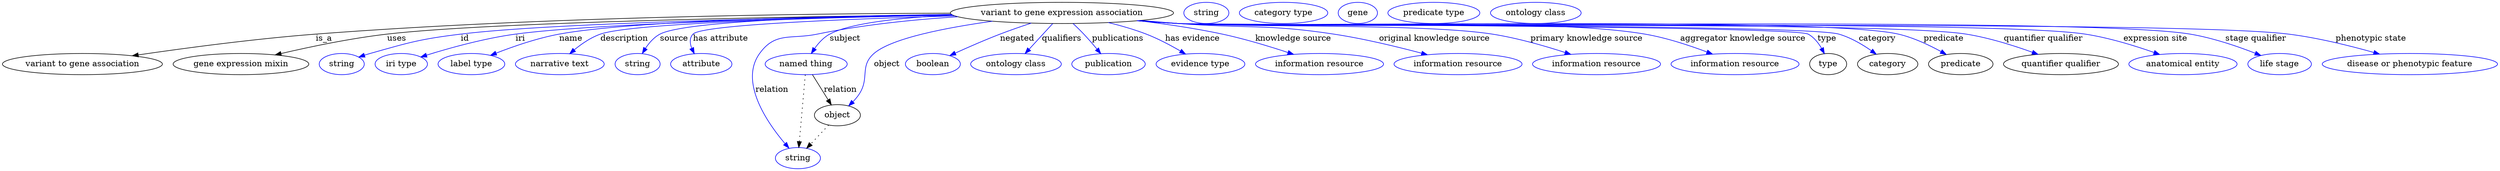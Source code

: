 digraph {
	graph [bb="0,0,3438,283"];
	node [label="\N"];
	"variant to gene expression association"	[height=0.5,
		label="variant to gene expression association",
		pos="1474.6,265",
		width=4.026];
	"variant to gene association"	[height=0.5,
		pos="104.64,178",
		width=2.9067];
	"variant to gene expression association" -> "variant to gene association"	[label=is_a,
		lp="436.64,221.5",
		pos="e,171.67,191.87 1329.6,264.7 1126.9,264.42 747.43,259.32 425.64,229 341.82,221.1 246.62,205.42 181.8,193.71"];
	"gene expression mixin"	[height=0.5,
		pos="318.64,178",
		width=2.5276];
	"variant to gene expression association" -> "gene expression mixin"	[label=uses,
		lp="538.64,221.5",
		pos="e,366.46,193.37 1331.2,262.2 1105.4,258.77 677.57,249.72 526.64,229 475.03,221.92 417.54,207.59 376.1,196.08"];
	id	[color=blue,
		height=0.5,
		label=string,
		pos="458.64,178",
		width=0.84854];
	"variant to gene expression association" -> id	[color=blue,
		label=id,
		lp="634.14,221.5",
		pos="e,482.1,189.68 1332,261.67 1127.2,257.72 760.01,248.18 628.64,229 569.66,220.39 555.13,215.05 498.64,196 496.26,195.2 493.83,194.32 \
491.39,193.39",
		style=solid];
	iri	[color=blue,
		height=0.5,
		label="iri type",
		pos="543.64,178",
		width=1.011];
	"variant to gene expression association" -> iri	[color=blue,
		label=iri,
		lp="713.14,221.5",
		pos="e,571.06,189.96 1332.5,261.42 1144.4,257.32 823,247.81 706.64,229 662.28,221.83 613.22,205.58 580.63,193.55",
		style=solid];
	name	[color=blue,
		height=0.5,
		label="label type",
		pos="643.64,178",
		width=1.2638];
	"variant to gene expression association" -> name	[color=blue,
		label=name,
		lp="784.14,221.5",
		pos="e,670.61,192.83 1330.9,262.46 1156.2,259.61 871.97,251.57 768.64,229 737.6,222.22 704.27,208.54 679.84,197.2",
		style=solid];
	description	[color=blue,
		height=0.5,
		label="narrative text",
		pos="764.64,178",
		width=1.6068];
	"variant to gene expression association" -> description	[color=blue,
		label=description,
		lp="858.14,221.5",
		pos="e,779.72,195.49 1333.2,260.9 1157.1,256.33 873.49,246.39 827.64,229 812.62,223.3 798.37,212.63 787.24,202.6",
		style=solid];
	source	[color=blue,
		height=0.5,
		label=string,
		pos="870.64,178",
		width=0.84854];
	"variant to gene expression association" -> source	[color=blue,
		label=source,
		lp="926.64,221.5",
		pos="e,878.42,195.57 1332.6,261.34 1177.1,257.47 945.07,248.49 908.64,229 898.3,223.46 889.93,213.75 883.72,204.34",
		style=solid];
	"has attribute"	[color=blue,
		height=0.5,
		label=attribute,
		pos="959.64,178",
		width=1.1193];
	"variant to gene expression association" -> "has attribute"	[color=blue,
		label="has attribute",
		lp="987.14,221.5",
		pos="e,951.57,195.93 1329.6,264.19 1184.4,262.84 978.95,256.07 953.64,229 947.87,222.83 947.31,214.18 948.85,205.82",
		style=solid];
	subject	[color=blue,
		height=0.5,
		label="named thing",
		pos="1110.6,178",
		width=1.5346];
	"variant to gene expression association" -> subject	[color=blue,
		label=subject,
		lp="1168.1,221.5",
		pos="e,1118.8,195.87 1335.4,259.93 1261.9,255.66 1180.4,246.91 1148.6,229 1138.6,223.31 1130.3,213.75 1124.1,204.51",
		style=solid];
	relation	[color=blue,
		height=0.5,
		label=string,
		pos="1097.6,18",
		width=0.84854];
	"variant to gene expression association" -> relation	[color=blue,
		label=relation,
		lp="1058.6,134.5",
		pos="e,1085.1,34.552 1330.7,262.69 1219,257.99 1078.1,242.64 1046.6,196 1014.1,147.87 1053.4,78.952 1079,42.961",
		style=solid];
	negated	[color=blue,
		height=0.5,
		label=boolean,
		pos="1291.6,178",
		width=1.0652];
	"variant to gene expression association" -> negated	[color=blue,
		label=negated,
		lp="1413.1,221.5",
		pos="e,1316.5,191.99 1434.3,247.61 1420.7,241.9 1405.4,235.34 1391.6,229 1369.4,218.75 1344.7,206.44 1325.5,196.6",
		style=solid];
	qualifiers	[color=blue,
		height=0.5,
		label="ontology class",
		pos="1409.6,178",
		width=1.7151];
	"variant to gene expression association" -> qualifiers	[color=blue,
		label=qualifiers,
		lp="1472.1,221.5",
		pos="e,1422.6,195.89 1461.5,246.8 1452.1,234.51 1439.3,217.77 1428.8,204.01",
		style=solid];
	publications	[color=blue,
		height=0.5,
		label=publication,
		pos="1539.6,178",
		width=1.3902];
	"variant to gene expression association" -> publications	[color=blue,
		label=publications,
		lp="1546.1,221.5",
		pos="e,1527,195.69 1487.8,246.93 1492.2,241.23 1497.2,234.85 1501.6,229 1507.9,220.78 1514.8,211.77 1520.9,203.7",
		style=solid];
	"has evidence"	[color=blue,
		height=0.5,
		label="evidence type",
		pos="1667.6,178",
		width=1.661];
	"variant to gene expression association" -> "has evidence"	[color=blue,
		label="has evidence",
		lp="1647.6,221.5",
		pos="e,1644.5,194.71 1531.6,248.39 1548.6,243.01 1567.2,236.44 1583.6,229 1601.6,220.89 1620.6,209.84 1635.9,200.19",
		style=solid];
	"knowledge source"	[color=blue,
		height=0.5,
		label="information resource",
		pos="1830.6,178",
		width=2.3651];
	"variant to gene expression association" -> "knowledge source"	[color=blue,
		label="knowledge source",
		lp="1785.1,221.5",
		pos="e,1792.7,194.18 1571.4,251.58 1607.8,245.98 1649.4,238.47 1686.6,229 1719.4,220.66 1755.4,208.17 1783.2,197.76",
		style=solid];
	"original knowledge source"	[color=blue,
		height=0.5,
		label="information resource",
		pos="2018.6,178",
		width=2.3651];
	"variant to gene expression association" -> "original knowledge source"	[color=blue,
		label="original knowledge source",
		lp="1977.1,221.5",
		pos="e,1975.2,193.53 1577.1,252.25 1594,250.42 1611.3,248.61 1627.6,247 1721.3,237.8 1746,245.67 1838.6,229 1882,221.2 1930,207.62 1965.5,\
196.57",
		style=solid];
	"primary knowledge source"	[color=blue,
		height=0.5,
		label="information resource",
		pos="2206.6,178",
		width=2.3651];
	"variant to gene expression association" -> "primary knowledge source"	[color=blue,
		label="primary knowledge source",
		lp="2182.6,221.5",
		pos="e,2169.7,194.26 1574.5,251.9 1592.2,250.05 1610.5,248.32 1627.6,247 1816.6,232.53 1867.2,262.75 2053.6,229 2090.2,222.38 2130.1,\
209.15 2159.9,197.96",
		style=solid];
	"aggregator knowledge source"	[color=blue,
		height=0.5,
		label="information resource",
		pos="2394.6,178",
		width=2.3651];
	"variant to gene expression association" -> "aggregator knowledge source"	[color=blue,
		label="aggregator knowledge source",
		lp="2393.6,221.5",
		pos="e,2361.7,194.67 1573.7,251.79 1591.6,249.92 1610.2,248.22 1627.6,247 1767.8,237.23 2121.7,255.75 2259.6,229 2291.8,222.77 2326.3,\
209.83 2352.5,198.68",
		style=solid];
	type	[height=0.5,
		pos="2524.6,178",
		width=0.75];
	"variant to gene expression association" -> type	[color=blue,
		label=type,
		lp="2511.6,221.5",
		pos="e,2514.9,194.84 1573.3,251.73 1591.3,249.85 1610,248.16 1627.6,247 1674.8,243.89 2434.5,248.21 2477.6,229 2490.1,223.47 2500.7,212.95 \
2508.8,202.97",
		style=solid];
	category	[height=0.5,
		pos="2610.6,178",
		width=1.1374];
	"variant to gene expression association" -> category	[color=blue,
		label=category,
		lp="2585.1,221.5",
		pos="e,2591.9,194.26 1572.9,251.75 1591.1,249.86 1609.9,248.16 1627.6,247 1727.4,240.47 2431.5,256.75 2527.6,229 2547.8,223.19 2568,211.19 \
2583.4,200.41",
		style=solid];
	object	[height=0.5,
		pos="1157.6,91",
		width=0.9027];
	"variant to gene expression association" -> object	[color=blue,
		label=object,
		lp="1227.6,178",
		pos="e,1170.8,107.77 1349.3,255.9 1301.1,247.05 1248.6,229.66 1210.6,196 1186,174.16 1199.6,155.81 1183.6,127 1181.6,123.28 1179.2,119.5 \
1176.7,115.87",
		style=solid];
	predicate	[height=0.5,
		pos="2712.6,178",
		width=1.1916];
	"variant to gene expression association" -> predicate	[color=blue,
		label=predicate,
		lp="2678.6,221.5",
		pos="e,2690.7,193.57 1572.9,251.73 1591.1,249.84 1609.9,248.14 1627.6,247 1736.9,239.95 2506.3,255.12 2612.6,229 2637.4,222.92 2663,209.94 \
2682.2,198.73",
		style=solid];
	"quantifier qualifier"	[height=0.5,
		pos="2849.6,178",
		width=2.1123];
	"variant to gene expression association" -> "quantifier qualifier"	[color=blue,
		label="quantifier qualifier",
		lp="2814.1,221.5",
		pos="e,2816,194.3 1572.9,251.7 1591.1,249.82 1609.9,248.13 1627.6,247 1747.4,239.36 2589.5,250.2 2707.6,229 2741.9,222.85 2779,209.55 \
2806.7,198.21",
		style=solid];
	"expression site"	[color=blue,
		height=0.5,
		label="anatomical entity",
		pos="3015.6,178",
		width=2.004];
	"variant to gene expression association" -> "expression site"	[color=blue,
		label="expression site",
		lp="2967.1,221.5",
		pos="e,2981.7,193.95 1572.5,251.71 1590.8,249.82 1609.8,248.12 1627.6,247 1765.3,238.38 2732.8,252.49 2868.6,229 2904.6,222.79 2943.5,\
209.19 2972.3,197.74",
		style=solid];
	"stage qualifier"	[color=blue,
		height=0.5,
		label="life stage",
		pos="3148.6,178",
		width=1.1916];
	"variant to gene expression association" -> "stage qualifier"	[color=blue,
		label="stage qualifier",
		lp="3104.1,221.5",
		pos="e,3121.3,192.08 1572.5,251.69 1590.8,249.8 1609.8,248.11 1627.6,247 1781.1,237.5 2860.4,256.76 3011.6,229 3046.8,222.55 3084.8,208.01 \
3111.9,196.26",
		style=solid];
	"phenotypic state"	[color=blue,
		height=0.5,
		label="disease or phenotypic feature",
		pos="3323.6,178",
		width=3.1775];
	"variant to gene expression association" -> "phenotypic state"	[color=blue,
		label="phenotypic state",
		lp="3261.1,221.5",
		pos="e,3280.3,194.7 1572.5,251.68 1590.8,249.78 1609.8,248.1 1627.6,247 1796.1,236.67 2979.6,253.15 3146.6,229 3189.1,222.87 3235.7,209.42 \
3270.4,198.01",
		style=solid];
	subject -> relation	[pos="e,1099.1,36.188 1109.2,159.79 1107,132.48 1102.6,78.994 1099.9,46.38",
		style=dotted];
	subject -> object	[label=relation,
		lp="1158.6,134.5",
		pos="e,1148.5,108.47 1119.9,160.21 1126.7,148.02 1135.9,131.32 1143.5,117.49"];
	association_type	[color=blue,
		height=0.5,
		label=string,
		pos="1667.6,265",
		width=0.84854];
	association_category	[color=blue,
		height=0.5,
		label="category type",
		pos="1774.6,265",
		width=1.6249];
	object -> relation	[pos="e,1110.9,34.713 1144.3,74.243 1136.5,64.959 1126.4,53.033 1117.6,42.64",
		style=dotted];
	"variant to gene association_object"	[color=blue,
		height=0.5,
		label=gene,
		pos="1878.6,265",
		width=0.75827];
	"variant to gene expression association_predicate"	[color=blue,
		height=0.5,
		label="predicate type",
		pos="1984.6,265",
		width=1.679];
	"gene expression mixin_quantifier qualifier"	[color=blue,
		height=0.5,
		label="ontology class",
		pos="2124.6,265",
		width=1.7151];
}
